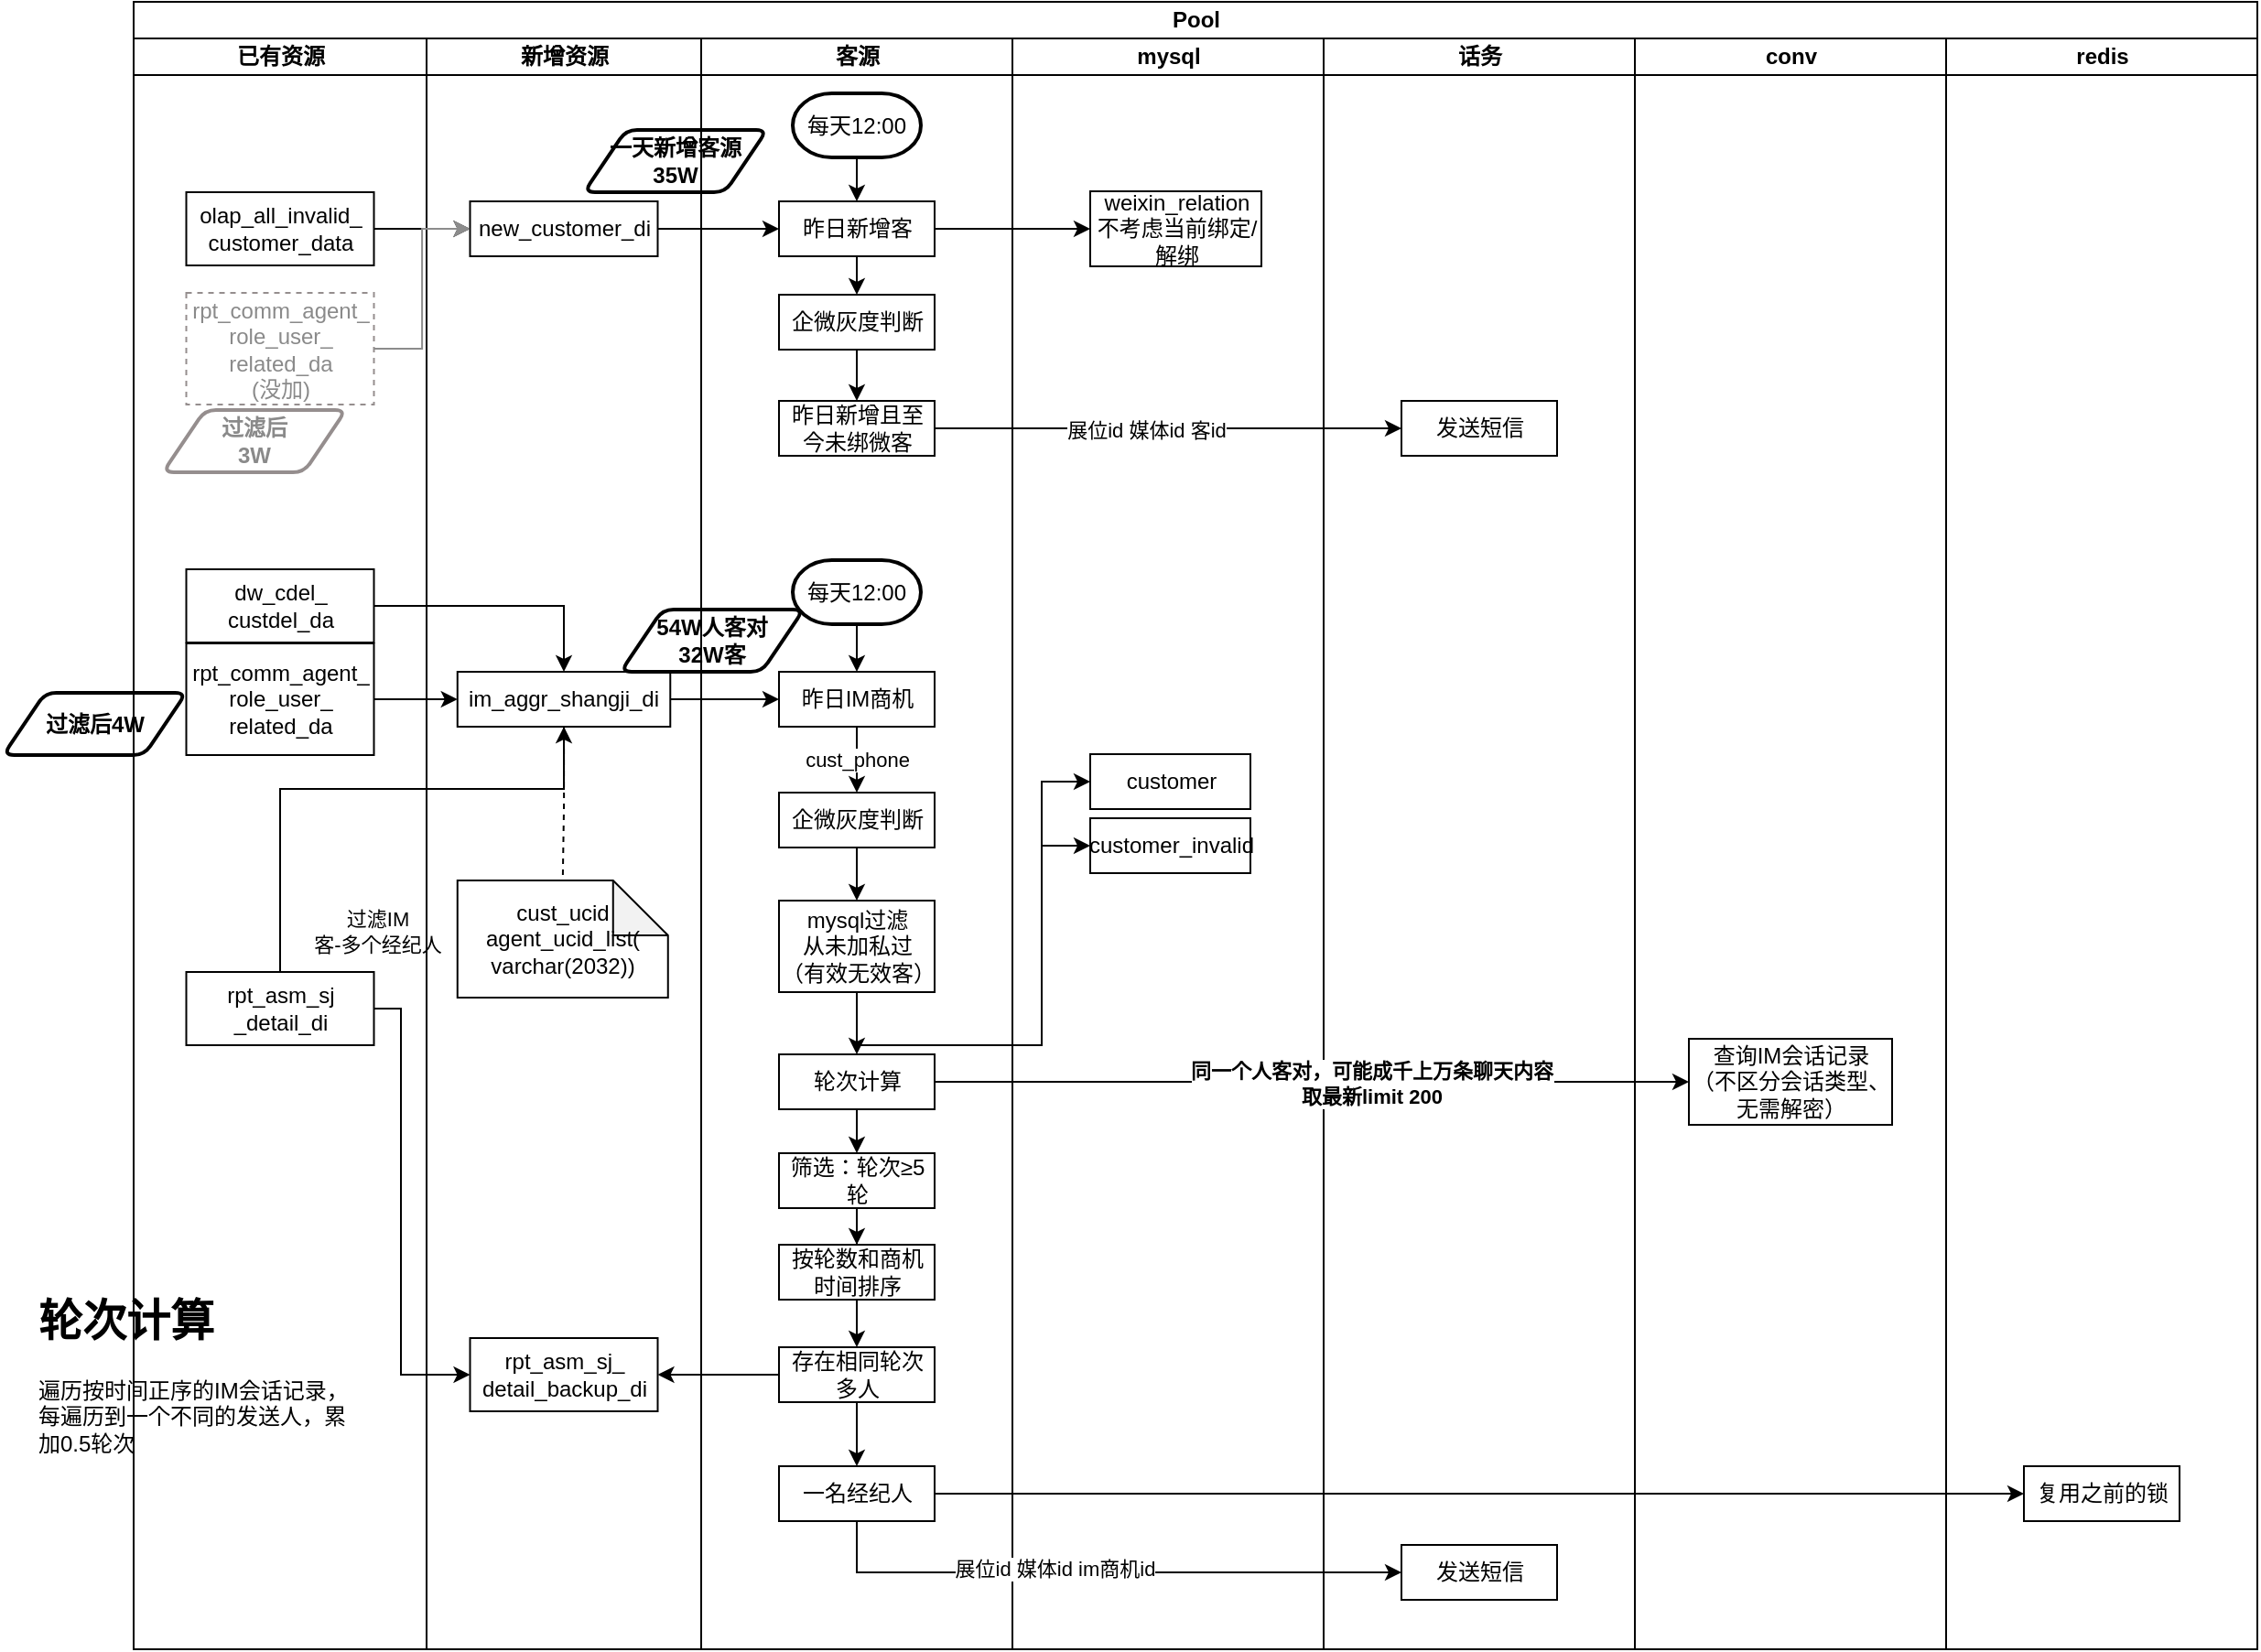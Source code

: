 <mxfile version="24.7.1" type="github">
  <diagram name="第 1 页" id="zzoMLaYJgZ_6w3f55oP_">
    <mxGraphModel dx="1434" dy="756" grid="1" gridSize="10" guides="1" tooltips="1" connect="1" arrows="1" fold="1" page="1" pageScale="1" pageWidth="827" pageHeight="1169" math="0" shadow="0">
      <root>
        <mxCell id="0" />
        <mxCell id="1" parent="0" />
        <mxCell id="JoWzsIIH0mBIpSpsmLhF-4" value="&lt;h1 style=&quot;margin-top: 0px;&quot;&gt;轮次计算&lt;/h1&gt;&lt;p&gt;遍历按时间正序的IM会话记录，每遍历到一个不同的发送人，累加0.5轮次&lt;/p&gt;" style="text;html=1;whiteSpace=wrap;overflow=hidden;rounded=0;movable=1;resizable=1;rotatable=1;deletable=1;editable=1;locked=0;connectable=1;" parent="1" vertex="1">
          <mxGeometry x="180" y="810" width="180" height="120" as="geometry" />
        </mxCell>
        <mxCell id="J_oKU9sIPk25eqEcuQ5v-1" value="Pool" style="swimlane;childLayout=stackLayout;resizeParent=1;resizeParentMax=0;startSize=20;html=1;" parent="1" vertex="1">
          <mxGeometry x="234" y="110" width="1160" height="900" as="geometry" />
        </mxCell>
        <mxCell id="J_oKU9sIPk25eqEcuQ5v-2" value="已有资源" style="swimlane;startSize=20;html=1;" parent="J_oKU9sIPk25eqEcuQ5v-1" vertex="1">
          <mxGeometry y="20" width="160" height="880" as="geometry" />
        </mxCell>
        <mxCell id="J_oKU9sIPk25eqEcuQ5v-27" value="rpt_asm_sj&lt;div&gt;_detail_di&lt;/div&gt;" style="rounded=0;whiteSpace=wrap;html=1;" parent="J_oKU9sIPk25eqEcuQ5v-2" vertex="1">
          <mxGeometry x="28.75" y="510" width="102.5" height="40" as="geometry" />
        </mxCell>
        <mxCell id="JoWzsIIH0mBIpSpsmLhF-5" value="dw_cdel_&lt;div&gt;custdel_da&lt;/div&gt;" style="rounded=0;whiteSpace=wrap;html=1;" parent="J_oKU9sIPk25eqEcuQ5v-2" vertex="1">
          <mxGeometry x="28.75" y="290" width="102.5" height="40" as="geometry" />
        </mxCell>
        <mxCell id="JoWzsIIH0mBIpSpsmLhF-25" value="过滤后&lt;div&gt;3W&lt;/div&gt;" style="shape=parallelogram;html=1;strokeWidth=2;perimeter=parallelogramPerimeter;whiteSpace=wrap;rounded=1;arcSize=12;size=0.23;fillColor=none;fontStyle=1;strokeColor=#958e8e;fontColor=#8A8A8A;" parent="J_oKU9sIPk25eqEcuQ5v-2" vertex="1">
          <mxGeometry x="16" y="203" width="100" height="34" as="geometry" />
        </mxCell>
        <mxCell id="JoWzsIIH0mBIpSpsmLhF-39" value="rpt_comm_agent_&lt;div&gt;role_user_&lt;/div&gt;&lt;div&gt;related_da&lt;/div&gt;" style="rounded=0;whiteSpace=wrap;html=1;" parent="J_oKU9sIPk25eqEcuQ5v-2" vertex="1">
          <mxGeometry x="28.75" y="330.5" width="102.5" height="61" as="geometry" />
        </mxCell>
        <mxCell id="J_oKU9sIPk25eqEcuQ5v-3" value="新增资源" style="swimlane;startSize=20;html=1;" parent="J_oKU9sIPk25eqEcuQ5v-1" vertex="1">
          <mxGeometry x="160" y="20" width="150" height="880" as="geometry" />
        </mxCell>
        <mxCell id="JoWzsIIH0mBIpSpsmLhF-1" style="edgeStyle=orthogonalEdgeStyle;rounded=0;orthogonalLoop=1;jettySize=auto;html=1;endArrow=none;endFill=0;dashed=1;" parent="J_oKU9sIPk25eqEcuQ5v-3" source="J_oKU9sIPk25eqEcuQ5v-39" target="J_oKU9sIPk25eqEcuQ5v-63" edge="1">
          <mxGeometry relative="1" as="geometry" />
        </mxCell>
        <mxCell id="J_oKU9sIPk25eqEcuQ5v-39" value="im_aggr_shangji_di" style="rounded=0;whiteSpace=wrap;html=1;" parent="J_oKU9sIPk25eqEcuQ5v-3" vertex="1">
          <mxGeometry x="16.88" y="346" width="116.25" height="30" as="geometry" />
        </mxCell>
        <mxCell id="J_oKU9sIPk25eqEcuQ5v-63" value="cust_ucid&lt;div&gt;agent_ucid_list(&lt;/div&gt;&lt;div&gt;varchar(2032))&lt;/div&gt;" style="shape=note;whiteSpace=wrap;html=1;backgroundOutline=1;darkOpacity=0.05;" parent="J_oKU9sIPk25eqEcuQ5v-3" vertex="1">
          <mxGeometry x="16.88" y="460" width="115" height="64" as="geometry" />
        </mxCell>
        <mxCell id="JoWzsIIH0mBIpSpsmLhF-21" value="一天新增客源&lt;div&gt;35W&lt;/div&gt;" style="shape=parallelogram;html=1;strokeWidth=2;perimeter=parallelogramPerimeter;whiteSpace=wrap;rounded=1;arcSize=12;size=0.23;fillColor=none;fontStyle=1" parent="J_oKU9sIPk25eqEcuQ5v-3" vertex="1">
          <mxGeometry x="86" y="50" width="100" height="34" as="geometry" />
        </mxCell>
        <mxCell id="JoWzsIIH0mBIpSpsmLhF-34" value="rpt_asm_sj_&lt;div&gt;detail_backup_di&lt;br&gt;&lt;/div&gt;" style="rounded=0;whiteSpace=wrap;html=1;" parent="J_oKU9sIPk25eqEcuQ5v-3" vertex="1">
          <mxGeometry x="23.75" y="710" width="102.5" height="40" as="geometry" />
        </mxCell>
        <mxCell id="J_oKU9sIPk25eqEcuQ5v-4" value="客源" style="swimlane;startSize=20;html=1;" parent="J_oKU9sIPk25eqEcuQ5v-1" vertex="1">
          <mxGeometry x="310" y="20" width="170" height="880" as="geometry" />
        </mxCell>
        <mxCell id="J_oKU9sIPk25eqEcuQ5v-20" value="每天12:00" style="strokeWidth=2;html=1;shape=mxgraph.flowchart.terminator;whiteSpace=wrap;" parent="J_oKU9sIPk25eqEcuQ5v-4" vertex="1">
          <mxGeometry x="50" y="30" width="70" height="35" as="geometry" />
        </mxCell>
        <mxCell id="J_oKU9sIPk25eqEcuQ5v-43" style="edgeStyle=orthogonalEdgeStyle;rounded=0;orthogonalLoop=1;jettySize=auto;html=1;" parent="J_oKU9sIPk25eqEcuQ5v-4" source="J_oKU9sIPk25eqEcuQ5v-29" target="J_oKU9sIPk25eqEcuQ5v-32" edge="1">
          <mxGeometry relative="1" as="geometry" />
        </mxCell>
        <mxCell id="J_oKU9sIPk25eqEcuQ5v-29" value="每天12:00" style="strokeWidth=2;html=1;shape=mxgraph.flowchart.terminator;whiteSpace=wrap;" parent="J_oKU9sIPk25eqEcuQ5v-4" vertex="1">
          <mxGeometry x="50" y="285" width="70" height="35" as="geometry" />
        </mxCell>
        <mxCell id="J_oKU9sIPk25eqEcuQ5v-37" style="edgeStyle=orthogonalEdgeStyle;rounded=0;orthogonalLoop=1;jettySize=auto;html=1;" parent="J_oKU9sIPk25eqEcuQ5v-4" source="J_oKU9sIPk25eqEcuQ5v-32" target="JoWzsIIH0mBIpSpsmLhF-27" edge="1">
          <mxGeometry relative="1" as="geometry">
            <mxPoint x="85" y="426" as="targetPoint" />
          </mxGeometry>
        </mxCell>
        <mxCell id="J_oKU9sIPk25eqEcuQ5v-38" value="cust_phone" style="edgeLabel;html=1;align=center;verticalAlign=middle;resizable=0;points=[];" parent="J_oKU9sIPk25eqEcuQ5v-37" vertex="1" connectable="0">
          <mxGeometry x="-0.36" y="-4" relative="1" as="geometry">
            <mxPoint x="4" y="4" as="offset" />
          </mxGeometry>
        </mxCell>
        <mxCell id="J_oKU9sIPk25eqEcuQ5v-32" value="昨日IM商机" style="rounded=0;whiteSpace=wrap;html=1;" parent="J_oKU9sIPk25eqEcuQ5v-4" vertex="1">
          <mxGeometry x="42.5" y="346" width="85" height="30" as="geometry" />
        </mxCell>
        <mxCell id="J_oKU9sIPk25eqEcuQ5v-58" value="一名经纪人" style="rounded=0;whiteSpace=wrap;html=1;" parent="J_oKU9sIPk25eqEcuQ5v-4" vertex="1">
          <mxGeometry x="42.5" y="780" width="85" height="30" as="geometry" />
        </mxCell>
        <mxCell id="JoWzsIIH0mBIpSpsmLhF-10" value="&lt;div&gt;54W人客对&lt;/div&gt;32W客" style="shape=parallelogram;html=1;strokeWidth=2;perimeter=parallelogramPerimeter;whiteSpace=wrap;rounded=1;arcSize=12;size=0.23;fillColor=none;fontStyle=1" parent="J_oKU9sIPk25eqEcuQ5v-4" vertex="1">
          <mxGeometry x="-44" y="312" width="100" height="34" as="geometry" />
        </mxCell>
        <mxCell id="JoWzsIIH0mBIpSpsmLhF-11" value="mysql过滤&lt;div&gt;从未加私过&lt;div&gt;（有效无效客）&lt;/div&gt;&lt;/div&gt;" style="rounded=0;whiteSpace=wrap;html=1;" parent="J_oKU9sIPk25eqEcuQ5v-4" vertex="1">
          <mxGeometry x="42.5" y="471" width="85" height="50" as="geometry" />
        </mxCell>
        <mxCell id="JoWzsIIH0mBIpSpsmLhF-22" value="企微灰度判断" style="rounded=0;whiteSpace=wrap;html=1;" parent="J_oKU9sIPk25eqEcuQ5v-4" vertex="1">
          <mxGeometry x="42.5" y="140" width="85" height="30" as="geometry" />
        </mxCell>
        <mxCell id="JoWzsIIH0mBIpSpsmLhF-32" style="edgeStyle=orthogonalEdgeStyle;rounded=0;orthogonalLoop=1;jettySize=auto;html=1;" parent="J_oKU9sIPk25eqEcuQ5v-4" source="JoWzsIIH0mBIpSpsmLhF-27" target="JoWzsIIH0mBIpSpsmLhF-11" edge="1">
          <mxGeometry relative="1" as="geometry" />
        </mxCell>
        <mxCell id="JoWzsIIH0mBIpSpsmLhF-27" value="企微灰度判断" style="rounded=0;whiteSpace=wrap;html=1;" parent="J_oKU9sIPk25eqEcuQ5v-4" vertex="1">
          <mxGeometry x="42.5" y="412" width="85" height="30" as="geometry" />
        </mxCell>
        <mxCell id="JoWzsIIH0mBIpSpsmLhF-38" style="edgeStyle=orthogonalEdgeStyle;rounded=0;orthogonalLoop=1;jettySize=auto;html=1;" parent="J_oKU9sIPk25eqEcuQ5v-4" source="JoWzsIIH0mBIpSpsmLhF-35" target="J_oKU9sIPk25eqEcuQ5v-58" edge="1">
          <mxGeometry relative="1" as="geometry" />
        </mxCell>
        <mxCell id="JoWzsIIH0mBIpSpsmLhF-35" value="存在相同轮次多人" style="rounded=0;whiteSpace=wrap;html=1;" parent="J_oKU9sIPk25eqEcuQ5v-4" vertex="1">
          <mxGeometry x="42.5" y="715" width="85" height="30" as="geometry" />
        </mxCell>
        <mxCell id="J_oKU9sIPk25eqEcuQ5v-62" style="edgeStyle=orthogonalEdgeStyle;rounded=0;orthogonalLoop=1;jettySize=auto;html=1;entryX=0;entryY=0.5;entryDx=0;entryDy=0;" parent="J_oKU9sIPk25eqEcuQ5v-1" source="J_oKU9sIPk25eqEcuQ5v-58" target="JoWzsIIH0mBIpSpsmLhF-19" edge="1">
          <mxGeometry relative="1" as="geometry" />
        </mxCell>
        <mxCell id="J_oKU9sIPk25eqEcuQ5v-6" value="mysql" style="swimlane;startSize=20;html=1;" parent="J_oKU9sIPk25eqEcuQ5v-1" vertex="1">
          <mxGeometry x="480" y="20" width="170" height="880" as="geometry" />
        </mxCell>
        <mxCell id="J_oKU9sIPk25eqEcuQ5v-44" value="customer" style="rounded=0;whiteSpace=wrap;html=1;" parent="J_oKU9sIPk25eqEcuQ5v-6" vertex="1">
          <mxGeometry x="42.5" y="391" width="87.5" height="30" as="geometry" />
        </mxCell>
        <mxCell id="J_oKU9sIPk25eqEcuQ5v-45" value="customer_invalid" style="rounded=0;whiteSpace=wrap;html=1;" parent="J_oKU9sIPk25eqEcuQ5v-6" vertex="1">
          <mxGeometry x="42.5" y="426" width="87.5" height="30" as="geometry" />
        </mxCell>
        <mxCell id="J_oKU9sIPk25eqEcuQ5v-7" value="weixin_relation&lt;div&gt;不考虑当前绑定/解绑&lt;/div&gt;" style="rounded=0;whiteSpace=wrap;html=1;" parent="J_oKU9sIPk25eqEcuQ5v-6" vertex="1">
          <mxGeometry x="42.5" y="83.5" width="93.5" height="41" as="geometry" />
        </mxCell>
        <mxCell id="J_oKU9sIPk25eqEcuQ5v-23" value="话务" style="swimlane;startSize=20;html=1;" parent="J_oKU9sIPk25eqEcuQ5v-1" vertex="1">
          <mxGeometry x="650" y="20" width="170" height="880" as="geometry" />
        </mxCell>
        <mxCell id="J_oKU9sIPk25eqEcuQ5v-24" value="发送短信" style="rounded=0;whiteSpace=wrap;html=1;" parent="J_oKU9sIPk25eqEcuQ5v-23" vertex="1">
          <mxGeometry x="42.5" y="198" width="85" height="30" as="geometry" />
        </mxCell>
        <mxCell id="J_oKU9sIPk25eqEcuQ5v-61" value="发送短信" style="rounded=0;whiteSpace=wrap;html=1;" parent="J_oKU9sIPk25eqEcuQ5v-23" vertex="1">
          <mxGeometry x="42.5" y="823" width="85" height="30" as="geometry" />
        </mxCell>
        <mxCell id="J_oKU9sIPk25eqEcuQ5v-35" value="conv" style="swimlane;startSize=20;html=1;" parent="J_oKU9sIPk25eqEcuQ5v-1" vertex="1">
          <mxGeometry x="820" y="20" width="170" height="880" as="geometry" />
        </mxCell>
        <mxCell id="J_oKU9sIPk25eqEcuQ5v-55" value="查询IM会话记录（不区分会话类型、无需解密）" style="rounded=0;whiteSpace=wrap;html=1;" parent="J_oKU9sIPk25eqEcuQ5v-35" vertex="1">
          <mxGeometry x="29.5" y="546.5" width="111" height="47" as="geometry" />
        </mxCell>
        <mxCell id="JoWzsIIH0mBIpSpsmLhF-18" value="redis" style="swimlane;startSize=20;html=1;" parent="J_oKU9sIPk25eqEcuQ5v-1" vertex="1">
          <mxGeometry x="990" y="20" width="170" height="880" as="geometry" />
        </mxCell>
        <mxCell id="JoWzsIIH0mBIpSpsmLhF-19" value="复用之前的锁" style="rounded=0;whiteSpace=wrap;html=1;" parent="JoWzsIIH0mBIpSpsmLhF-18" vertex="1">
          <mxGeometry x="42.5" y="780" width="85" height="30" as="geometry" />
        </mxCell>
        <mxCell id="J_oKU9sIPk25eqEcuQ5v-41" style="edgeStyle=orthogonalEdgeStyle;rounded=0;orthogonalLoop=1;jettySize=auto;html=1;entryX=0;entryY=0.5;entryDx=0;entryDy=0;" parent="J_oKU9sIPk25eqEcuQ5v-1" source="J_oKU9sIPk25eqEcuQ5v-39" target="J_oKU9sIPk25eqEcuQ5v-32" edge="1">
          <mxGeometry relative="1" as="geometry">
            <mxPoint x="352.5" y="382" as="targetPoint" />
          </mxGeometry>
        </mxCell>
        <mxCell id="J_oKU9sIPk25eqEcuQ5v-40" style="edgeStyle=orthogonalEdgeStyle;rounded=0;orthogonalLoop=1;jettySize=auto;html=1;exitX=0.5;exitY=0;exitDx=0;exitDy=0;" parent="J_oKU9sIPk25eqEcuQ5v-1" source="J_oKU9sIPk25eqEcuQ5v-27" target="J_oKU9sIPk25eqEcuQ5v-39" edge="1">
          <mxGeometry relative="1" as="geometry">
            <mxPoint x="235.1" y="321" as="sourcePoint" />
            <Array as="points">
              <mxPoint x="80" y="430" />
              <mxPoint x="235" y="430" />
            </Array>
          </mxGeometry>
        </mxCell>
        <mxCell id="J_oKU9sIPk25eqEcuQ5v-42" value="过滤IM&lt;div&gt;客-多个经纪人&lt;/div&gt;" style="edgeLabel;html=1;align=center;verticalAlign=middle;resizable=0;points=[];labelBackgroundColor=none;" parent="J_oKU9sIPk25eqEcuQ5v-40" vertex="1" connectable="0">
          <mxGeometry x="-0.739" relative="1" as="geometry">
            <mxPoint x="53" y="15" as="offset" />
          </mxGeometry>
        </mxCell>
        <mxCell id="JoWzsIIH0mBIpSpsmLhF-6" style="edgeStyle=orthogonalEdgeStyle;rounded=0;orthogonalLoop=1;jettySize=auto;html=1;entryX=0.5;entryY=0;entryDx=0;entryDy=0;" parent="J_oKU9sIPk25eqEcuQ5v-1" source="JoWzsIIH0mBIpSpsmLhF-5" target="J_oKU9sIPk25eqEcuQ5v-39" edge="1">
          <mxGeometry relative="1" as="geometry" />
        </mxCell>
        <mxCell id="JoWzsIIH0mBIpSpsmLhF-14" style="edgeStyle=orthogonalEdgeStyle;rounded=0;orthogonalLoop=1;jettySize=auto;html=1;entryX=0;entryY=0.5;entryDx=0;entryDy=0;" parent="J_oKU9sIPk25eqEcuQ5v-1" source="JoWzsIIH0mBIpSpsmLhF-11" target="J_oKU9sIPk25eqEcuQ5v-44" edge="1">
          <mxGeometry relative="1" as="geometry">
            <Array as="points">
              <mxPoint x="395" y="570" />
              <mxPoint x="496" y="570" />
              <mxPoint x="496" y="426" />
            </Array>
          </mxGeometry>
        </mxCell>
        <mxCell id="JoWzsIIH0mBIpSpsmLhF-15" style="edgeStyle=orthogonalEdgeStyle;rounded=0;orthogonalLoop=1;jettySize=auto;html=1;entryX=0;entryY=0.5;entryDx=0;entryDy=0;" parent="J_oKU9sIPk25eqEcuQ5v-1" source="JoWzsIIH0mBIpSpsmLhF-11" target="J_oKU9sIPk25eqEcuQ5v-45" edge="1">
          <mxGeometry relative="1" as="geometry">
            <Array as="points">
              <mxPoint x="395" y="570" />
              <mxPoint x="496" y="570" />
              <mxPoint x="496" y="461" />
            </Array>
          </mxGeometry>
        </mxCell>
        <mxCell id="JoWzsIIH0mBIpSpsmLhF-20" style="edgeStyle=orthogonalEdgeStyle;rounded=0;orthogonalLoop=1;jettySize=auto;html=1;entryX=0;entryY=0.5;entryDx=0;entryDy=0;exitX=0.5;exitY=1;exitDx=0;exitDy=0;" parent="J_oKU9sIPk25eqEcuQ5v-1" source="J_oKU9sIPk25eqEcuQ5v-58" target="J_oKU9sIPk25eqEcuQ5v-61" edge="1">
          <mxGeometry relative="1" as="geometry" />
        </mxCell>
        <mxCell id="JoWzsIIH0mBIpSpsmLhF-42" value="展位id 媒体id im商机id" style="edgeLabel;html=1;align=center;verticalAlign=middle;resizable=0;points=[];" parent="JoWzsIIH0mBIpSpsmLhF-20" vertex="1" connectable="0">
          <mxGeometry x="-0.164" y="2" relative="1" as="geometry">
            <mxPoint as="offset" />
          </mxGeometry>
        </mxCell>
        <mxCell id="JoWzsIIH0mBIpSpsmLhF-36" style="edgeStyle=orthogonalEdgeStyle;rounded=0;orthogonalLoop=1;jettySize=auto;html=1;" parent="J_oKU9sIPk25eqEcuQ5v-1" source="JoWzsIIH0mBIpSpsmLhF-35" target="JoWzsIIH0mBIpSpsmLhF-34" edge="1">
          <mxGeometry relative="1" as="geometry" />
        </mxCell>
        <mxCell id="JoWzsIIH0mBIpSpsmLhF-40" style="edgeStyle=orthogonalEdgeStyle;rounded=0;orthogonalLoop=1;jettySize=auto;html=1;entryX=0;entryY=0.5;entryDx=0;entryDy=0;" parent="J_oKU9sIPk25eqEcuQ5v-1" source="JoWzsIIH0mBIpSpsmLhF-39" target="J_oKU9sIPk25eqEcuQ5v-39" edge="1">
          <mxGeometry relative="1" as="geometry" />
        </mxCell>
        <mxCell id="JoWzsIIH0mBIpSpsmLhF-43" style="edgeStyle=orthogonalEdgeStyle;rounded=0;orthogonalLoop=1;jettySize=auto;html=1;entryX=0;entryY=0.5;entryDx=0;entryDy=0;" parent="J_oKU9sIPk25eqEcuQ5v-1" source="J_oKU9sIPk25eqEcuQ5v-27" target="JoWzsIIH0mBIpSpsmLhF-34" edge="1">
          <mxGeometry relative="1" as="geometry">
            <Array as="points">
              <mxPoint x="146" y="550" />
              <mxPoint x="146" y="750" />
            </Array>
          </mxGeometry>
        </mxCell>
        <mxCell id="J_oKU9sIPk25eqEcuQ5v-14" value="olap_all_invalid_&lt;div&gt;customer_data&lt;/div&gt;" style="rounded=0;whiteSpace=wrap;html=1;" parent="1" vertex="1">
          <mxGeometry x="262.75" y="214" width="102.5" height="40" as="geometry" />
        </mxCell>
        <mxCell id="J_oKU9sIPk25eqEcuQ5v-18" value="rpt_comm_agent_&lt;div&gt;role_user_&lt;/div&gt;&lt;div&gt;related_da&lt;div&gt;(没加)&lt;/div&gt;&lt;/div&gt;" style="rounded=0;whiteSpace=wrap;html=1;dashed=1;strokeColor=#958e8e;fontColor=#8A8A8A;" parent="1" vertex="1">
          <mxGeometry x="262.75" y="269" width="102.5" height="61" as="geometry" />
        </mxCell>
        <mxCell id="J_oKU9sIPk25eqEcuQ5v-13" value="new_customer_di" style="rounded=0;whiteSpace=wrap;html=1;" parent="1" vertex="1">
          <mxGeometry x="417.75" y="219" width="102.5" height="30" as="geometry" />
        </mxCell>
        <mxCell id="JoWzsIIH0mBIpSpsmLhF-23" style="edgeStyle=orthogonalEdgeStyle;rounded=0;orthogonalLoop=1;jettySize=auto;html=1;" parent="1" source="J_oKU9sIPk25eqEcuQ5v-5" target="JoWzsIIH0mBIpSpsmLhF-22" edge="1">
          <mxGeometry relative="1" as="geometry" />
        </mxCell>
        <mxCell id="J_oKU9sIPk25eqEcuQ5v-5" value="昨日新增客" style="rounded=0;whiteSpace=wrap;html=1;" parent="1" vertex="1">
          <mxGeometry x="586.5" y="219" width="85" height="30" as="geometry" />
        </mxCell>
        <mxCell id="J_oKU9sIPk25eqEcuQ5v-25" style="edgeStyle=orthogonalEdgeStyle;rounded=0;orthogonalLoop=1;jettySize=auto;html=1;" parent="1" source="J_oKU9sIPk25eqEcuQ5v-9" target="J_oKU9sIPk25eqEcuQ5v-24" edge="1">
          <mxGeometry relative="1" as="geometry" />
        </mxCell>
        <mxCell id="JoWzsIIH0mBIpSpsmLhF-41" value="展位id 媒体id 客id" style="edgeLabel;html=1;align=center;verticalAlign=middle;resizable=0;points=[];" parent="J_oKU9sIPk25eqEcuQ5v-25" vertex="1" connectable="0">
          <mxGeometry x="-0.094" y="-1" relative="1" as="geometry">
            <mxPoint as="offset" />
          </mxGeometry>
        </mxCell>
        <mxCell id="J_oKU9sIPk25eqEcuQ5v-9" value="昨日新增且至今未绑微客" style="rounded=0;whiteSpace=wrap;html=1;" parent="1" vertex="1">
          <mxGeometry x="586.5" y="328" width="85" height="30" as="geometry" />
        </mxCell>
        <mxCell id="J_oKU9sIPk25eqEcuQ5v-10" style="edgeStyle=orthogonalEdgeStyle;rounded=0;orthogonalLoop=1;jettySize=auto;html=1;" parent="1" source="J_oKU9sIPk25eqEcuQ5v-5" target="J_oKU9sIPk25eqEcuQ5v-7" edge="1">
          <mxGeometry relative="1" as="geometry" />
        </mxCell>
        <mxCell id="J_oKU9sIPk25eqEcuQ5v-16" style="edgeStyle=orthogonalEdgeStyle;rounded=0;orthogonalLoop=1;jettySize=auto;html=1;" parent="1" source="J_oKU9sIPk25eqEcuQ5v-14" target="J_oKU9sIPk25eqEcuQ5v-13" edge="1">
          <mxGeometry relative="1" as="geometry" />
        </mxCell>
        <mxCell id="J_oKU9sIPk25eqEcuQ5v-17" style="edgeStyle=orthogonalEdgeStyle;rounded=0;orthogonalLoop=1;jettySize=auto;html=1;" parent="1" source="J_oKU9sIPk25eqEcuQ5v-13" target="J_oKU9sIPk25eqEcuQ5v-5" edge="1">
          <mxGeometry relative="1" as="geometry" />
        </mxCell>
        <mxCell id="J_oKU9sIPk25eqEcuQ5v-19" style="edgeStyle=orthogonalEdgeStyle;rounded=0;orthogonalLoop=1;jettySize=auto;html=1;entryX=0;entryY=0.5;entryDx=0;entryDy=0;strokeColor=#8C8C8C;" parent="1" source="J_oKU9sIPk25eqEcuQ5v-18" target="J_oKU9sIPk25eqEcuQ5v-13" edge="1">
          <mxGeometry relative="1" as="geometry" />
        </mxCell>
        <mxCell id="J_oKU9sIPk25eqEcuQ5v-22" style="edgeStyle=orthogonalEdgeStyle;rounded=0;orthogonalLoop=1;jettySize=auto;html=1;" parent="1" source="J_oKU9sIPk25eqEcuQ5v-20" target="J_oKU9sIPk25eqEcuQ5v-5" edge="1">
          <mxGeometry relative="1" as="geometry" />
        </mxCell>
        <mxCell id="J_oKU9sIPk25eqEcuQ5v-48" value="轮次≥5轮" style="rounded=0;whiteSpace=wrap;html=1;" parent="1" vertex="1">
          <mxGeometry x="586.5" y="739" width="85" height="30" as="geometry" />
        </mxCell>
        <mxCell id="JoWzsIIH0mBIpSpsmLhF-37" style="edgeStyle=orthogonalEdgeStyle;rounded=0;orthogonalLoop=1;jettySize=auto;html=1;" parent="1" source="J_oKU9sIPk25eqEcuQ5v-50" target="JoWzsIIH0mBIpSpsmLhF-35" edge="1">
          <mxGeometry relative="1" as="geometry" />
        </mxCell>
        <mxCell id="J_oKU9sIPk25eqEcuQ5v-50" value="按轮数和商机时间排序" style="rounded=0;whiteSpace=wrap;html=1;" parent="1" vertex="1">
          <mxGeometry x="586.5" y="789" width="85" height="30" as="geometry" />
        </mxCell>
        <mxCell id="J_oKU9sIPk25eqEcuQ5v-52" style="edgeStyle=orthogonalEdgeStyle;rounded=0;orthogonalLoop=1;jettySize=auto;html=1;" parent="1" source="J_oKU9sIPk25eqEcuQ5v-49" target="J_oKU9sIPk25eqEcuQ5v-50" edge="1">
          <mxGeometry relative="1" as="geometry" />
        </mxCell>
        <mxCell id="J_oKU9sIPk25eqEcuQ5v-49" value="筛选：轮次≥5轮" style="rounded=0;whiteSpace=wrap;html=1;" parent="1" vertex="1">
          <mxGeometry x="586.5" y="739" width="85" height="30" as="geometry" />
        </mxCell>
        <mxCell id="J_oKU9sIPk25eqEcuQ5v-56" style="edgeStyle=orthogonalEdgeStyle;rounded=0;orthogonalLoop=1;jettySize=auto;html=1;" parent="1" source="J_oKU9sIPk25eqEcuQ5v-53" target="J_oKU9sIPk25eqEcuQ5v-55" edge="1">
          <mxGeometry relative="1" as="geometry" />
        </mxCell>
        <mxCell id="JoWzsIIH0mBIpSpsmLhF-9" value="同一个人客对，可能成千上万条聊天内容&lt;div&gt;取最新limit 200&lt;/div&gt;" style="edgeLabel;html=1;align=center;verticalAlign=middle;resizable=0;points=[];fontStyle=1" parent="J_oKU9sIPk25eqEcuQ5v-56" vertex="1" connectable="0">
          <mxGeometry x="0.153" y="-1" relative="1" as="geometry">
            <mxPoint x="1" as="offset" />
          </mxGeometry>
        </mxCell>
        <mxCell id="J_oKU9sIPk25eqEcuQ5v-60" style="edgeStyle=orthogonalEdgeStyle;rounded=0;orthogonalLoop=1;jettySize=auto;html=1;" parent="1" source="J_oKU9sIPk25eqEcuQ5v-53" target="J_oKU9sIPk25eqEcuQ5v-49" edge="1">
          <mxGeometry relative="1" as="geometry" />
        </mxCell>
        <mxCell id="J_oKU9sIPk25eqEcuQ5v-53" value="轮次计算" style="rounded=0;whiteSpace=wrap;html=1;" parent="1" vertex="1">
          <mxGeometry x="586.5" y="685" width="85" height="30" as="geometry" />
        </mxCell>
        <mxCell id="JoWzsIIH0mBIpSpsmLhF-13" style="edgeStyle=orthogonalEdgeStyle;rounded=0;orthogonalLoop=1;jettySize=auto;html=1;" parent="1" source="JoWzsIIH0mBIpSpsmLhF-11" target="J_oKU9sIPk25eqEcuQ5v-53" edge="1">
          <mxGeometry relative="1" as="geometry" />
        </mxCell>
        <mxCell id="JoWzsIIH0mBIpSpsmLhF-24" style="edgeStyle=orthogonalEdgeStyle;rounded=0;orthogonalLoop=1;jettySize=auto;html=1;" parent="1" source="JoWzsIIH0mBIpSpsmLhF-22" target="J_oKU9sIPk25eqEcuQ5v-9" edge="1">
          <mxGeometry relative="1" as="geometry" />
        </mxCell>
        <mxCell id="JoWzsIIH0mBIpSpsmLhF-26" value="过滤后4W" style="shape=parallelogram;html=1;strokeWidth=2;perimeter=parallelogramPerimeter;whiteSpace=wrap;rounded=1;arcSize=12;size=0.23;fillColor=none;fontStyle=1" parent="1" vertex="1">
          <mxGeometry x="162.75" y="487.5" width="100" height="34" as="geometry" />
        </mxCell>
      </root>
    </mxGraphModel>
  </diagram>
</mxfile>
